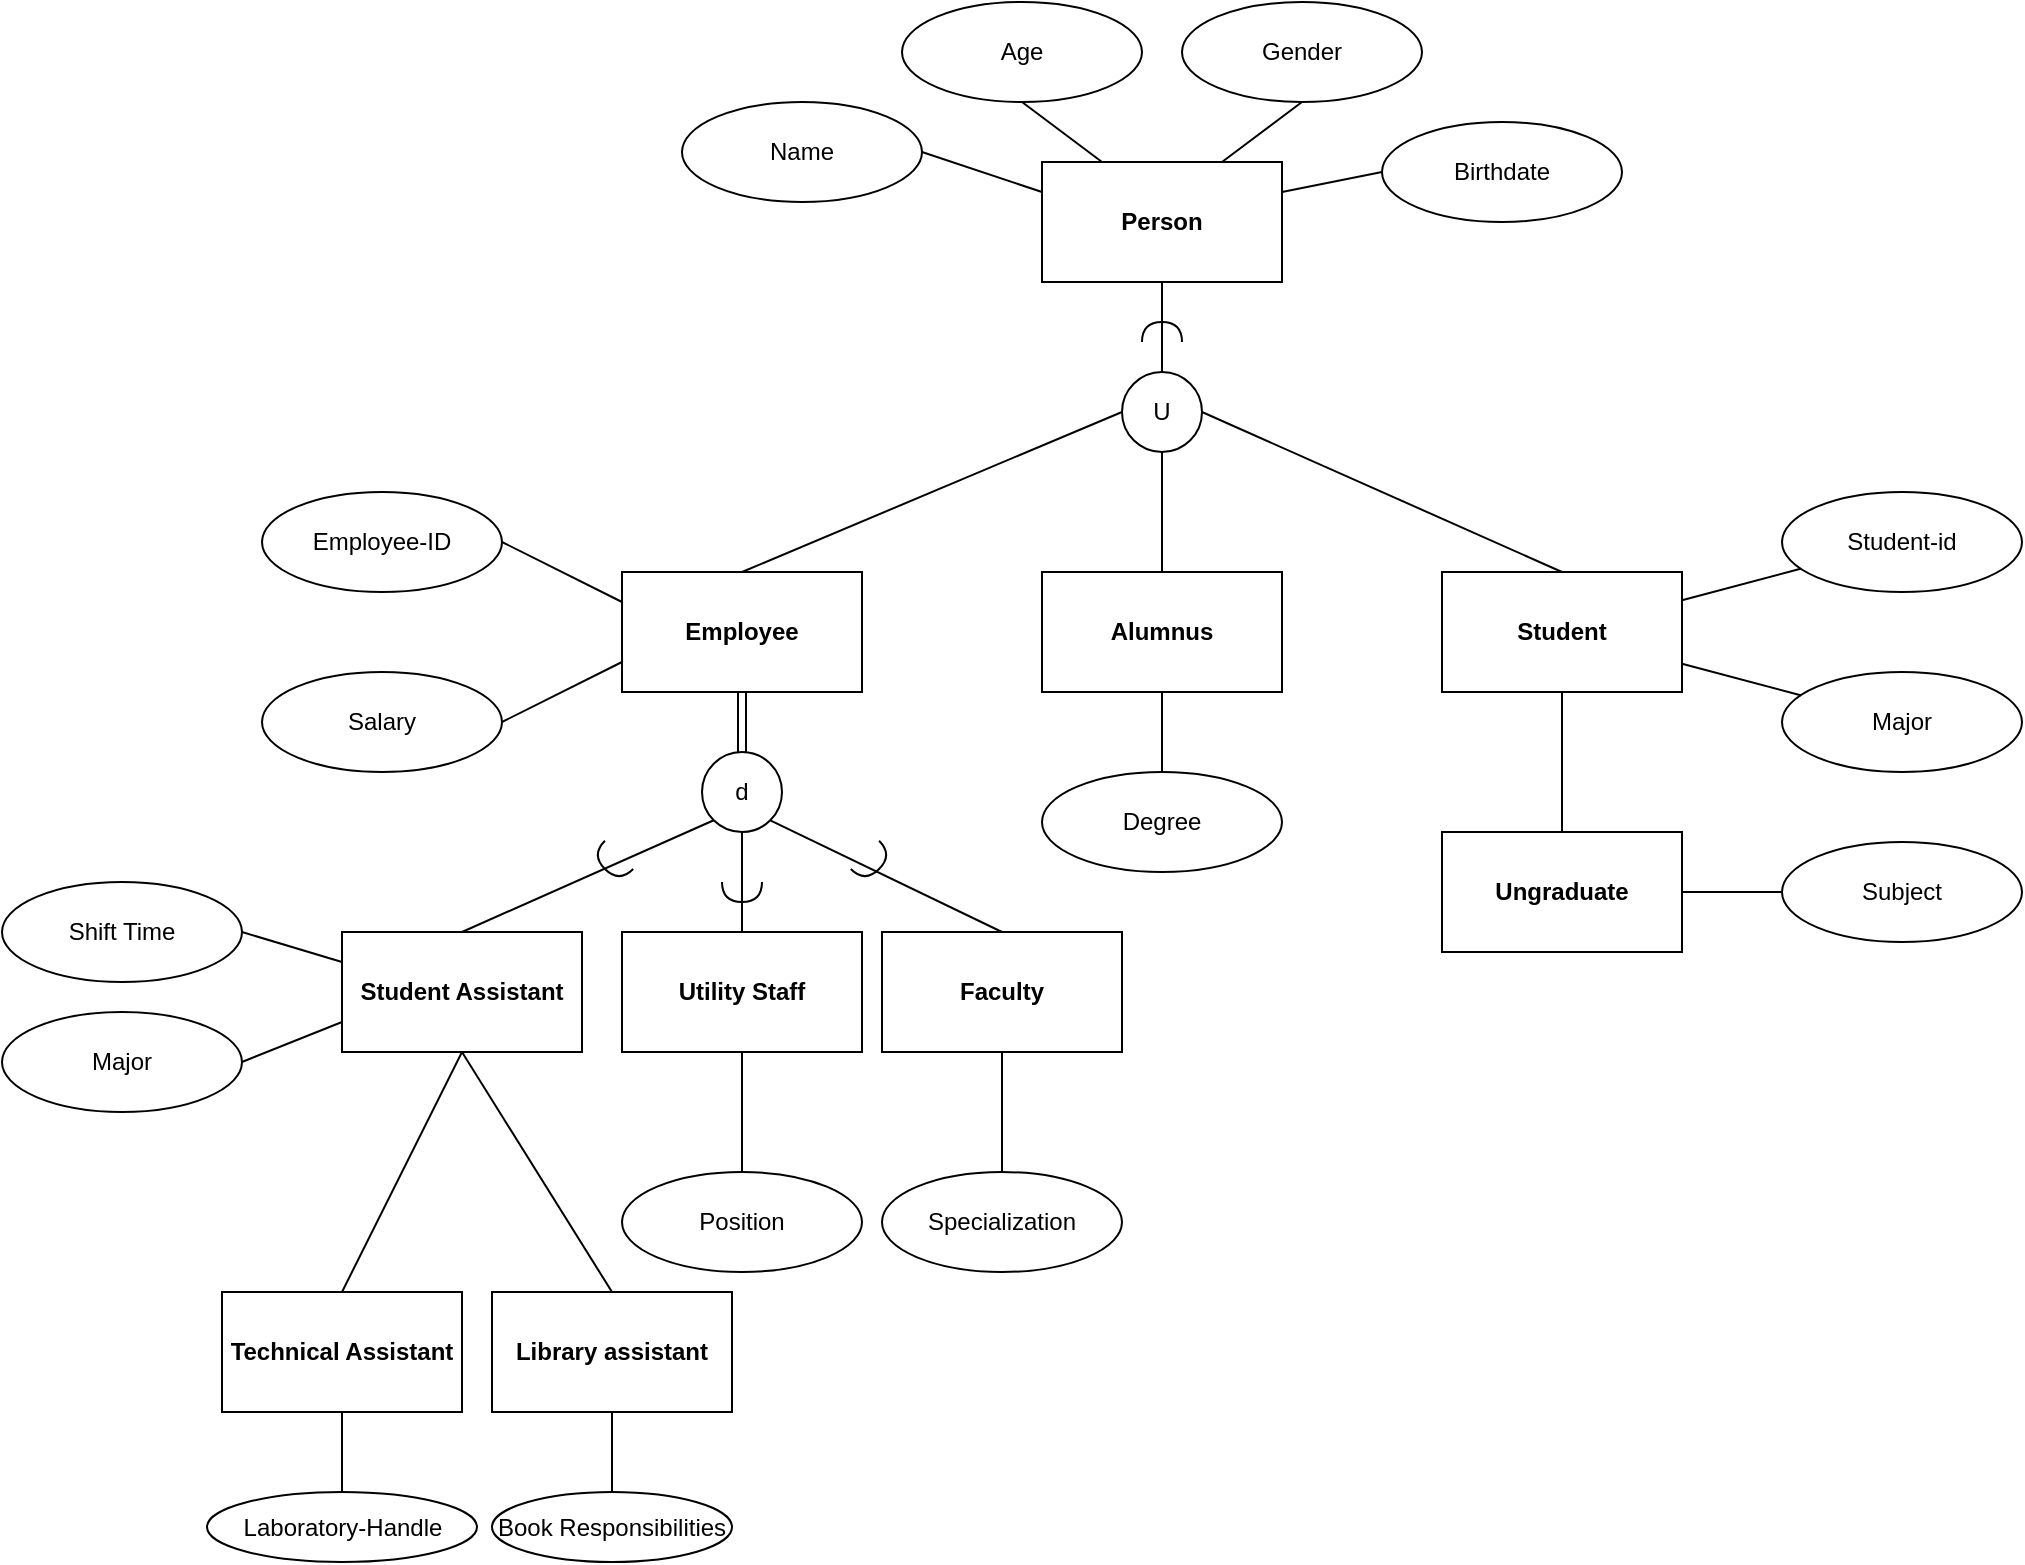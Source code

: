 <mxfile version="22.1.0" type="device">
  <diagram name="Page-1" id="EXideWdlfHeh1v_1BbbG">
    <mxGraphModel dx="1090" dy="-201" grid="1" gridSize="10" guides="1" tooltips="1" connect="1" arrows="1" fold="1" page="1" pageScale="1" pageWidth="1100" pageHeight="850" math="0" shadow="0">
      <root>
        <mxCell id="0" />
        <mxCell id="1" parent="0" />
        <mxCell id="5j-aSM9gxBSo-HwZJ35h-2" value="Person" style="rounded=0;whiteSpace=wrap;html=1;fontStyle=1" vertex="1" parent="1">
          <mxGeometry x="580" y="990" width="120" height="60" as="geometry" />
        </mxCell>
        <mxCell id="5j-aSM9gxBSo-HwZJ35h-4" value="Name" style="ellipse;whiteSpace=wrap;html=1;fontStyle=0" vertex="1" parent="1">
          <mxGeometry x="400" y="960" width="120" height="50" as="geometry" />
        </mxCell>
        <mxCell id="5j-aSM9gxBSo-HwZJ35h-6" value="Age" style="ellipse;whiteSpace=wrap;html=1;" vertex="1" parent="1">
          <mxGeometry x="510" y="910" width="120" height="50" as="geometry" />
        </mxCell>
        <mxCell id="5j-aSM9gxBSo-HwZJ35h-7" value="Gender" style="ellipse;whiteSpace=wrap;html=1;" vertex="1" parent="1">
          <mxGeometry x="650" y="910" width="120" height="50" as="geometry" />
        </mxCell>
        <mxCell id="5j-aSM9gxBSo-HwZJ35h-8" value="Birthdate" style="ellipse;whiteSpace=wrap;html=1;" vertex="1" parent="1">
          <mxGeometry x="750" y="970" width="120" height="50" as="geometry" />
        </mxCell>
        <mxCell id="5j-aSM9gxBSo-HwZJ35h-9" value="" style="endArrow=none;html=1;rounded=0;entryX=0.25;entryY=0;entryDx=0;entryDy=0;exitX=0.5;exitY=1;exitDx=0;exitDy=0;" edge="1" parent="1" source="5j-aSM9gxBSo-HwZJ35h-6" target="5j-aSM9gxBSo-HwZJ35h-2">
          <mxGeometry width="50" height="50" relative="1" as="geometry">
            <mxPoint x="530" y="990" as="sourcePoint" />
            <mxPoint x="580" y="940" as="targetPoint" />
          </mxGeometry>
        </mxCell>
        <mxCell id="5j-aSM9gxBSo-HwZJ35h-11" value="" style="endArrow=none;html=1;rounded=0;entryX=0;entryY=0.25;entryDx=0;entryDy=0;exitX=1;exitY=0.5;exitDx=0;exitDy=0;" edge="1" parent="1" source="5j-aSM9gxBSo-HwZJ35h-4" target="5j-aSM9gxBSo-HwZJ35h-2">
          <mxGeometry width="50" height="50" relative="1" as="geometry">
            <mxPoint x="530" y="990" as="sourcePoint" />
            <mxPoint x="580" y="940" as="targetPoint" />
          </mxGeometry>
        </mxCell>
        <mxCell id="5j-aSM9gxBSo-HwZJ35h-12" value="" style="endArrow=none;html=1;rounded=0;entryX=0.5;entryY=1;entryDx=0;entryDy=0;exitX=0.75;exitY=0;exitDx=0;exitDy=0;" edge="1" parent="1" source="5j-aSM9gxBSo-HwZJ35h-2" target="5j-aSM9gxBSo-HwZJ35h-7">
          <mxGeometry width="50" height="50" relative="1" as="geometry">
            <mxPoint x="530" y="990" as="sourcePoint" />
            <mxPoint x="580" y="940" as="targetPoint" />
          </mxGeometry>
        </mxCell>
        <mxCell id="5j-aSM9gxBSo-HwZJ35h-13" value="" style="endArrow=none;html=1;rounded=0;exitX=1;exitY=0.25;exitDx=0;exitDy=0;entryX=0;entryY=0.5;entryDx=0;entryDy=0;" edge="1" parent="1" source="5j-aSM9gxBSo-HwZJ35h-2" target="5j-aSM9gxBSo-HwZJ35h-8">
          <mxGeometry width="50" height="50" relative="1" as="geometry">
            <mxPoint x="530" y="990" as="sourcePoint" />
            <mxPoint x="580" y="940" as="targetPoint" />
          </mxGeometry>
        </mxCell>
        <mxCell id="5j-aSM9gxBSo-HwZJ35h-14" value="Alumnus" style="rounded=0;whiteSpace=wrap;html=1;fontStyle=1" vertex="1" parent="1">
          <mxGeometry x="580" y="1195" width="120" height="60" as="geometry" />
        </mxCell>
        <mxCell id="5j-aSM9gxBSo-HwZJ35h-15" value="Student" style="rounded=0;whiteSpace=wrap;html=1;fontStyle=1" vertex="1" parent="1">
          <mxGeometry x="780" y="1195" width="120" height="60" as="geometry" />
        </mxCell>
        <mxCell id="5j-aSM9gxBSo-HwZJ35h-16" value="Employee" style="rounded=0;whiteSpace=wrap;html=1;fontStyle=1" vertex="1" parent="1">
          <mxGeometry x="370" y="1195" width="120" height="60" as="geometry" />
        </mxCell>
        <mxCell id="5j-aSM9gxBSo-HwZJ35h-17" value="Utility Staff" style="rounded=0;whiteSpace=wrap;html=1;fontStyle=1" vertex="1" parent="1">
          <mxGeometry x="370" y="1375" width="120" height="60" as="geometry" />
        </mxCell>
        <mxCell id="5j-aSM9gxBSo-HwZJ35h-18" value="Faculty" style="rounded=0;whiteSpace=wrap;html=1;fontStyle=1" vertex="1" parent="1">
          <mxGeometry x="500" y="1375" width="120" height="60" as="geometry" />
        </mxCell>
        <mxCell id="5j-aSM9gxBSo-HwZJ35h-19" value="Student Assistant" style="rounded=0;whiteSpace=wrap;html=1;fontStyle=1" vertex="1" parent="1">
          <mxGeometry x="230" y="1375" width="120" height="60" as="geometry" />
        </mxCell>
        <mxCell id="5j-aSM9gxBSo-HwZJ35h-20" value="Specialization" style="ellipse;whiteSpace=wrap;html=1;" vertex="1" parent="1">
          <mxGeometry x="500" y="1495" width="120" height="50" as="geometry" />
        </mxCell>
        <mxCell id="5j-aSM9gxBSo-HwZJ35h-21" value="Position" style="ellipse;whiteSpace=wrap;html=1;" vertex="1" parent="1">
          <mxGeometry x="370" y="1495" width="120" height="50" as="geometry" />
        </mxCell>
        <mxCell id="5j-aSM9gxBSo-HwZJ35h-22" value="Major" style="ellipse;whiteSpace=wrap;html=1;" vertex="1" parent="1">
          <mxGeometry x="60" y="1415" width="120" height="50" as="geometry" />
        </mxCell>
        <mxCell id="5j-aSM9gxBSo-HwZJ35h-23" value="Shift Time" style="ellipse;whiteSpace=wrap;html=1;" vertex="1" parent="1">
          <mxGeometry x="60" y="1350" width="120" height="50" as="geometry" />
        </mxCell>
        <mxCell id="5j-aSM9gxBSo-HwZJ35h-25" value="Ungraduate" style="rounded=0;whiteSpace=wrap;html=1;fontStyle=1" vertex="1" parent="1">
          <mxGeometry x="780" y="1325" width="120" height="60" as="geometry" />
        </mxCell>
        <mxCell id="5j-aSM9gxBSo-HwZJ35h-26" value="Subject" style="ellipse;whiteSpace=wrap;html=1;" vertex="1" parent="1">
          <mxGeometry x="950" y="1330" width="120" height="50" as="geometry" />
        </mxCell>
        <mxCell id="5j-aSM9gxBSo-HwZJ35h-27" value="Student-id" style="ellipse;whiteSpace=wrap;html=1;" vertex="1" parent="1">
          <mxGeometry x="950" y="1155" width="120" height="50" as="geometry" />
        </mxCell>
        <mxCell id="5j-aSM9gxBSo-HwZJ35h-28" value="Major" style="ellipse;whiteSpace=wrap;html=1;" vertex="1" parent="1">
          <mxGeometry x="950" y="1245" width="120" height="50" as="geometry" />
        </mxCell>
        <mxCell id="5j-aSM9gxBSo-HwZJ35h-29" value="Employee-ID" style="ellipse;whiteSpace=wrap;html=1;" vertex="1" parent="1">
          <mxGeometry x="190" y="1155" width="120" height="50" as="geometry" />
        </mxCell>
        <mxCell id="5j-aSM9gxBSo-HwZJ35h-30" value="Salary" style="ellipse;whiteSpace=wrap;html=1;" vertex="1" parent="1">
          <mxGeometry x="190" y="1245" width="120" height="50" as="geometry" />
        </mxCell>
        <mxCell id="5j-aSM9gxBSo-HwZJ35h-31" value="Degree" style="ellipse;whiteSpace=wrap;html=1;" vertex="1" parent="1">
          <mxGeometry x="580" y="1295" width="120" height="50" as="geometry" />
        </mxCell>
        <mxCell id="5j-aSM9gxBSo-HwZJ35h-32" value="" style="endArrow=none;html=1;rounded=0;entryX=0.5;entryY=1;entryDx=0;entryDy=0;exitX=0.5;exitY=0;exitDx=0;exitDy=0;" edge="1" parent="1" source="5j-aSM9gxBSo-HwZJ35h-14" target="5j-aSM9gxBSo-HwZJ35h-35">
          <mxGeometry width="50" height="50" relative="1" as="geometry">
            <mxPoint x="530" y="1020" as="sourcePoint" />
            <mxPoint x="590" y="1040" as="targetPoint" />
          </mxGeometry>
        </mxCell>
        <mxCell id="5j-aSM9gxBSo-HwZJ35h-33" value="" style="endArrow=none;html=1;rounded=0;exitX=0.5;exitY=0;exitDx=0;exitDy=0;entryX=0;entryY=0.5;entryDx=0;entryDy=0;" edge="1" parent="1" source="5j-aSM9gxBSo-HwZJ35h-16" target="5j-aSM9gxBSo-HwZJ35h-35">
          <mxGeometry width="50" height="50" relative="1" as="geometry">
            <mxPoint x="570" y="1095" as="sourcePoint" />
            <mxPoint x="620" y="1045" as="targetPoint" />
          </mxGeometry>
        </mxCell>
        <mxCell id="5j-aSM9gxBSo-HwZJ35h-34" value="" style="endArrow=none;html=1;rounded=0;exitX=0.5;exitY=0;exitDx=0;exitDy=0;entryX=1;entryY=0.5;entryDx=0;entryDy=0;" edge="1" parent="1" source="5j-aSM9gxBSo-HwZJ35h-15" target="5j-aSM9gxBSo-HwZJ35h-35">
          <mxGeometry width="50" height="50" relative="1" as="geometry">
            <mxPoint x="440" y="1205" as="sourcePoint" />
            <mxPoint x="650" y="1085" as="targetPoint" />
          </mxGeometry>
        </mxCell>
        <mxCell id="5j-aSM9gxBSo-HwZJ35h-35" value="U" style="ellipse;whiteSpace=wrap;html=1;aspect=fixed;" vertex="1" parent="1">
          <mxGeometry x="620" y="1095" width="40" height="40" as="geometry" />
        </mxCell>
        <mxCell id="5j-aSM9gxBSo-HwZJ35h-36" value="" style="endArrow=none;html=1;rounded=0;exitX=0.5;exitY=0;exitDx=0;exitDy=0;entryX=0.5;entryY=1;entryDx=0;entryDy=0;" edge="1" parent="1" source="5j-aSM9gxBSo-HwZJ35h-35" target="5j-aSM9gxBSo-HwZJ35h-2">
          <mxGeometry width="50" height="50" relative="1" as="geometry">
            <mxPoint x="570" y="1095" as="sourcePoint" />
            <mxPoint x="620" y="1045" as="targetPoint" />
          </mxGeometry>
        </mxCell>
        <mxCell id="5j-aSM9gxBSo-HwZJ35h-37" value="" style="endArrow=none;html=1;rounded=0;entryX=0.5;entryY=1;entryDx=0;entryDy=0;exitX=0.5;exitY=0;exitDx=0;exitDy=0;" edge="1" parent="1" source="5j-aSM9gxBSo-HwZJ35h-31" target="5j-aSM9gxBSo-HwZJ35h-14">
          <mxGeometry width="50" height="50" relative="1" as="geometry">
            <mxPoint x="530" y="1285" as="sourcePoint" />
            <mxPoint x="580" y="1235" as="targetPoint" />
          </mxGeometry>
        </mxCell>
        <mxCell id="5j-aSM9gxBSo-HwZJ35h-38" value="" style="endArrow=none;html=1;rounded=0;exitX=1;exitY=0.5;exitDx=0;exitDy=0;entryX=0;entryY=0.25;entryDx=0;entryDy=0;" edge="1" parent="1" source="5j-aSM9gxBSo-HwZJ35h-29" target="5j-aSM9gxBSo-HwZJ35h-16">
          <mxGeometry width="50" height="50" relative="1" as="geometry">
            <mxPoint x="400" y="1285" as="sourcePoint" />
            <mxPoint x="450" y="1235" as="targetPoint" />
          </mxGeometry>
        </mxCell>
        <mxCell id="5j-aSM9gxBSo-HwZJ35h-39" value="" style="endArrow=none;html=1;rounded=0;exitX=1;exitY=0.5;exitDx=0;exitDy=0;entryX=0;entryY=0.75;entryDx=0;entryDy=0;" edge="1" parent="1" source="5j-aSM9gxBSo-HwZJ35h-30" target="5j-aSM9gxBSo-HwZJ35h-16">
          <mxGeometry width="50" height="50" relative="1" as="geometry">
            <mxPoint x="400" y="1285" as="sourcePoint" />
            <mxPoint x="450" y="1235" as="targetPoint" />
          </mxGeometry>
        </mxCell>
        <mxCell id="5j-aSM9gxBSo-HwZJ35h-41" value="d" style="ellipse;whiteSpace=wrap;html=1;aspect=fixed;" vertex="1" parent="1">
          <mxGeometry x="410" y="1285" width="40" height="40" as="geometry" />
        </mxCell>
        <mxCell id="5j-aSM9gxBSo-HwZJ35h-42" value="" style="endArrow=none;html=1;rounded=0;exitX=0.5;exitY=0;exitDx=0;exitDy=0;entryX=0.5;entryY=1;entryDx=0;entryDy=0;" edge="1" parent="1" source="5j-aSM9gxBSo-HwZJ35h-17" target="5j-aSM9gxBSo-HwZJ35h-41">
          <mxGeometry width="50" height="50" relative="1" as="geometry">
            <mxPoint x="490" y="1235" as="sourcePoint" />
            <mxPoint x="540" y="1185" as="targetPoint" />
          </mxGeometry>
        </mxCell>
        <mxCell id="5j-aSM9gxBSo-HwZJ35h-43" value="" style="endArrow=none;html=1;rounded=0;exitX=0.5;exitY=0;exitDx=0;exitDy=0;entryX=1;entryY=1;entryDx=0;entryDy=0;" edge="1" parent="1" source="5j-aSM9gxBSo-HwZJ35h-18" target="5j-aSM9gxBSo-HwZJ35h-41">
          <mxGeometry width="50" height="50" relative="1" as="geometry">
            <mxPoint x="370" y="1385" as="sourcePoint" />
            <mxPoint x="430" y="1335" as="targetPoint" />
          </mxGeometry>
        </mxCell>
        <mxCell id="5j-aSM9gxBSo-HwZJ35h-44" value="" style="endArrow=none;html=1;rounded=0;exitX=0.5;exitY=0;exitDx=0;exitDy=0;entryX=0.5;entryY=1;entryDx=0;entryDy=0;shape=link;" edge="1" parent="1" source="5j-aSM9gxBSo-HwZJ35h-41" target="5j-aSM9gxBSo-HwZJ35h-16">
          <mxGeometry width="50" height="50" relative="1" as="geometry">
            <mxPoint x="490" y="1235" as="sourcePoint" />
            <mxPoint x="540" y="1185" as="targetPoint" />
          </mxGeometry>
        </mxCell>
        <mxCell id="5j-aSM9gxBSo-HwZJ35h-45" value="" style="endArrow=none;html=1;rounded=0;exitX=1;exitY=0.5;exitDx=0;exitDy=0;entryX=0;entryY=0.25;entryDx=0;entryDy=0;" edge="1" parent="1" source="5j-aSM9gxBSo-HwZJ35h-23" target="5j-aSM9gxBSo-HwZJ35h-19">
          <mxGeometry width="50" height="50" relative="1" as="geometry">
            <mxPoint x="40" y="1605" as="sourcePoint" />
            <mxPoint x="90" y="1555" as="targetPoint" />
          </mxGeometry>
        </mxCell>
        <mxCell id="5j-aSM9gxBSo-HwZJ35h-47" value="" style="endArrow=none;html=1;rounded=0;exitX=1;exitY=0.5;exitDx=0;exitDy=0;entryX=0;entryY=0.75;entryDx=0;entryDy=0;" edge="1" parent="1" source="5j-aSM9gxBSo-HwZJ35h-22" target="5j-aSM9gxBSo-HwZJ35h-19">
          <mxGeometry width="50" height="50" relative="1" as="geometry">
            <mxPoint x="40" y="1605" as="sourcePoint" />
            <mxPoint x="90" y="1555" as="targetPoint" />
          </mxGeometry>
        </mxCell>
        <mxCell id="5j-aSM9gxBSo-HwZJ35h-48" value="" style="endArrow=none;html=1;rounded=0;exitX=0.5;exitY=1;exitDx=0;exitDy=0;" edge="1" parent="1" source="5j-aSM9gxBSo-HwZJ35h-17" target="5j-aSM9gxBSo-HwZJ35h-21">
          <mxGeometry width="50" height="50" relative="1" as="geometry">
            <mxPoint x="420" y="1475" as="sourcePoint" />
            <mxPoint x="470" y="1425" as="targetPoint" />
          </mxGeometry>
        </mxCell>
        <mxCell id="5j-aSM9gxBSo-HwZJ35h-49" value="" style="endArrow=none;html=1;rounded=0;entryX=0.5;entryY=1;entryDx=0;entryDy=0;exitX=0.5;exitY=0;exitDx=0;exitDy=0;" edge="1" parent="1" source="5j-aSM9gxBSo-HwZJ35h-20" target="5j-aSM9gxBSo-HwZJ35h-18">
          <mxGeometry width="50" height="50" relative="1" as="geometry">
            <mxPoint x="420" y="1525" as="sourcePoint" />
            <mxPoint x="470" y="1475" as="targetPoint" />
          </mxGeometry>
        </mxCell>
        <mxCell id="5j-aSM9gxBSo-HwZJ35h-50" value="" style="endArrow=none;html=1;rounded=0;" edge="1" parent="1" source="5j-aSM9gxBSo-HwZJ35h-27" target="5j-aSM9gxBSo-HwZJ35h-15">
          <mxGeometry width="50" height="50" relative="1" as="geometry">
            <mxPoint x="800" y="1275" as="sourcePoint" />
            <mxPoint x="850" y="1225" as="targetPoint" />
          </mxGeometry>
        </mxCell>
        <mxCell id="5j-aSM9gxBSo-HwZJ35h-51" value="" style="endArrow=none;html=1;rounded=0;" edge="1" parent="1" source="5j-aSM9gxBSo-HwZJ35h-28" target="5j-aSM9gxBSo-HwZJ35h-15">
          <mxGeometry width="50" height="50" relative="1" as="geometry">
            <mxPoint x="800" y="1275" as="sourcePoint" />
            <mxPoint x="850" y="1225" as="targetPoint" />
          </mxGeometry>
        </mxCell>
        <mxCell id="5j-aSM9gxBSo-HwZJ35h-52" value="" style="endArrow=none;html=1;rounded=0;entryX=0.5;entryY=1;entryDx=0;entryDy=0;exitX=0.5;exitY=0;exitDx=0;exitDy=0;" edge="1" parent="1" source="5j-aSM9gxBSo-HwZJ35h-25" target="5j-aSM9gxBSo-HwZJ35h-15">
          <mxGeometry width="50" height="50" relative="1" as="geometry">
            <mxPoint x="800" y="1325" as="sourcePoint" />
            <mxPoint x="850" y="1275" as="targetPoint" />
          </mxGeometry>
        </mxCell>
        <mxCell id="5j-aSM9gxBSo-HwZJ35h-53" value="" style="endArrow=none;html=1;rounded=0;" edge="1" parent="1" source="5j-aSM9gxBSo-HwZJ35h-26" target="5j-aSM9gxBSo-HwZJ35h-25">
          <mxGeometry width="50" height="50" relative="1" as="geometry">
            <mxPoint x="800" y="1475" as="sourcePoint" />
            <mxPoint x="850" y="1425" as="targetPoint" />
          </mxGeometry>
        </mxCell>
        <mxCell id="5j-aSM9gxBSo-HwZJ35h-55" value="" style="shape=requiredInterface;html=1;verticalLabelPosition=bottom;sketch=0;rotation=-90;" vertex="1" parent="1">
          <mxGeometry x="635" y="1065" width="10" height="20" as="geometry" />
        </mxCell>
        <mxCell id="5j-aSM9gxBSo-HwZJ35h-60" value="" style="endArrow=none;html=1;rounded=0;entryX=0;entryY=1;entryDx=0;entryDy=0;exitX=0.5;exitY=0;exitDx=0;exitDy=0;" edge="1" parent="1" source="5j-aSM9gxBSo-HwZJ35h-19" target="5j-aSM9gxBSo-HwZJ35h-41">
          <mxGeometry width="50" height="50" relative="1" as="geometry">
            <mxPoint x="380" y="1485" as="sourcePoint" />
            <mxPoint x="430" y="1435" as="targetPoint" />
          </mxGeometry>
        </mxCell>
        <mxCell id="5j-aSM9gxBSo-HwZJ35h-61" value="Technical Assistant" style="rounded=0;whiteSpace=wrap;html=1;fontStyle=1" vertex="1" parent="1">
          <mxGeometry x="170" y="1555" width="120" height="60" as="geometry" />
        </mxCell>
        <mxCell id="5j-aSM9gxBSo-HwZJ35h-62" value="Library assistant" style="rounded=0;whiteSpace=wrap;html=1;fontStyle=1" vertex="1" parent="1">
          <mxGeometry x="305" y="1555" width="120" height="60" as="geometry" />
        </mxCell>
        <mxCell id="5j-aSM9gxBSo-HwZJ35h-63" value="" style="endArrow=none;html=1;rounded=0;entryX=0.5;entryY=1;entryDx=0;entryDy=0;exitX=0.5;exitY=0;exitDx=0;exitDy=0;" edge="1" parent="1" source="5j-aSM9gxBSo-HwZJ35h-61" target="5j-aSM9gxBSo-HwZJ35h-19">
          <mxGeometry width="50" height="50" relative="1" as="geometry">
            <mxPoint x="270" y="1545" as="sourcePoint" />
            <mxPoint x="320" y="1495" as="targetPoint" />
          </mxGeometry>
        </mxCell>
        <mxCell id="5j-aSM9gxBSo-HwZJ35h-64" value="" style="endArrow=none;html=1;rounded=0;entryX=0.5;entryY=1;entryDx=0;entryDy=0;exitX=0.5;exitY=0;exitDx=0;exitDy=0;" edge="1" parent="1" source="5j-aSM9gxBSo-HwZJ35h-62" target="5j-aSM9gxBSo-HwZJ35h-19">
          <mxGeometry width="50" height="50" relative="1" as="geometry">
            <mxPoint x="200" y="1585" as="sourcePoint" />
            <mxPoint x="300" y="1445" as="targetPoint" />
          </mxGeometry>
        </mxCell>
        <mxCell id="5j-aSM9gxBSo-HwZJ35h-65" value="Laboratory-Handle" style="ellipse;whiteSpace=wrap;html=1;" vertex="1" parent="1">
          <mxGeometry x="162.5" y="1655" width="135" height="35" as="geometry" />
        </mxCell>
        <mxCell id="5j-aSM9gxBSo-HwZJ35h-66" value="" style="endArrow=none;html=1;rounded=0;exitX=0.5;exitY=0;exitDx=0;exitDy=0;entryX=0.5;entryY=1;entryDx=0;entryDy=0;" edge="1" parent="1" source="5j-aSM9gxBSo-HwZJ35h-65" target="5j-aSM9gxBSo-HwZJ35h-61">
          <mxGeometry width="50" height="50" relative="1" as="geometry">
            <mxPoint x="90" y="1605" as="sourcePoint" />
            <mxPoint x="140" y="1555" as="targetPoint" />
          </mxGeometry>
        </mxCell>
        <mxCell id="5j-aSM9gxBSo-HwZJ35h-67" value="Book Responsibilities" style="ellipse;whiteSpace=wrap;html=1;" vertex="1" parent="1">
          <mxGeometry x="305" y="1655" width="120" height="35" as="geometry" />
        </mxCell>
        <mxCell id="5j-aSM9gxBSo-HwZJ35h-68" value="" style="endArrow=none;html=1;rounded=0;exitX=0.5;exitY=0;exitDx=0;exitDy=0;" edge="1" parent="1" source="5j-aSM9gxBSo-HwZJ35h-67" target="5j-aSM9gxBSo-HwZJ35h-62">
          <mxGeometry width="50" height="50" relative="1" as="geometry">
            <mxPoint x="230" y="1605" as="sourcePoint" />
            <mxPoint x="330" y="1635" as="targetPoint" />
          </mxGeometry>
        </mxCell>
        <mxCell id="5j-aSM9gxBSo-HwZJ35h-69" value="" style="shape=requiredInterface;html=1;verticalLabelPosition=bottom;sketch=0;rotation=-45;flipH=1;flipV=1;" vertex="1" parent="1">
          <mxGeometry x="360" y="1330" width="10" height="20" as="geometry" />
        </mxCell>
        <mxCell id="5j-aSM9gxBSo-HwZJ35h-70" value="" style="shape=requiredInterface;html=1;verticalLabelPosition=bottom;sketch=0;rotation=-90;flipH=1;" vertex="1" parent="1">
          <mxGeometry x="425" y="1345" width="10" height="20" as="geometry" />
        </mxCell>
        <mxCell id="5j-aSM9gxBSo-HwZJ35h-72" value="" style="shape=requiredInterface;html=1;verticalLabelPosition=bottom;sketch=0;rotation=-135;flipH=1;" vertex="1" parent="1">
          <mxGeometry x="490" y="1330" width="10" height="20" as="geometry" />
        </mxCell>
      </root>
    </mxGraphModel>
  </diagram>
</mxfile>
